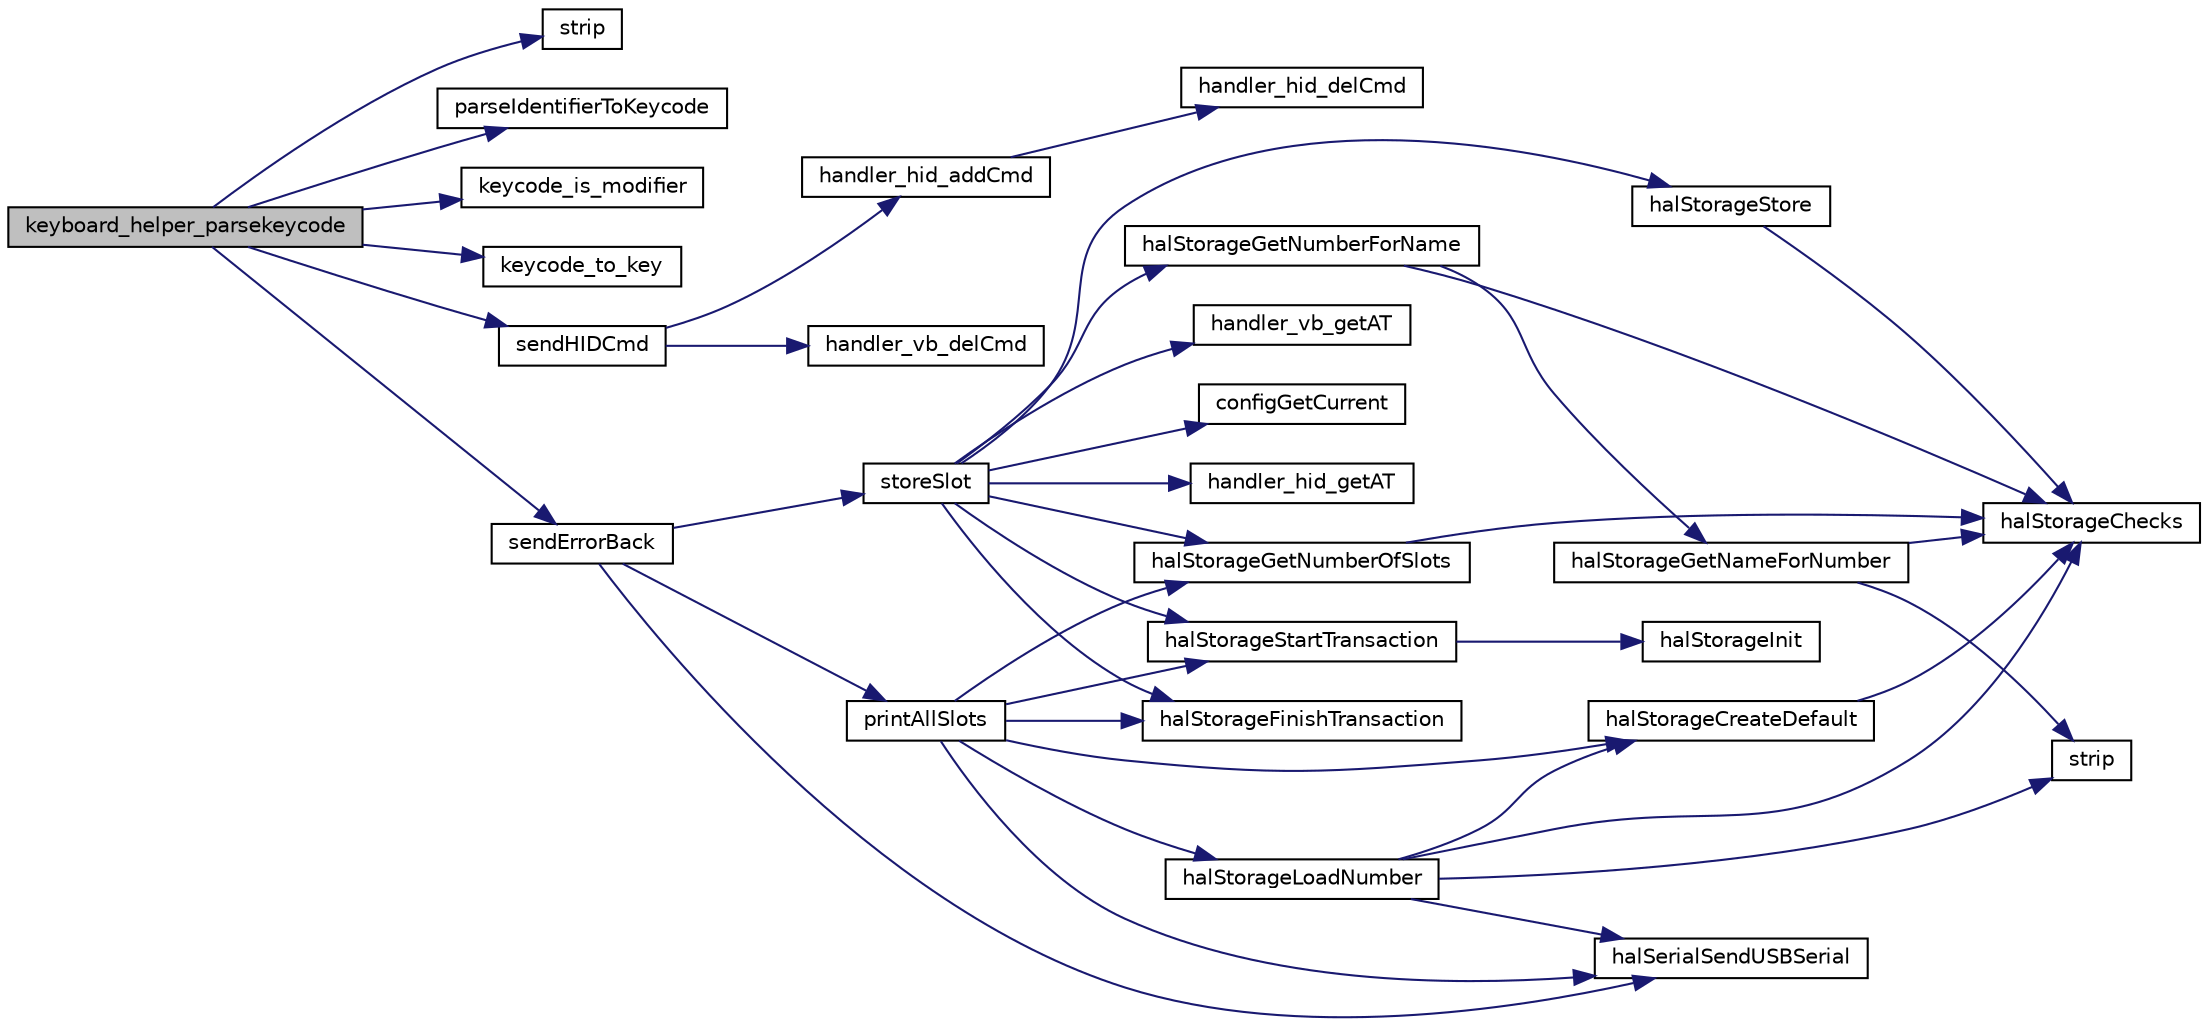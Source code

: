 digraph "keyboard_helper_parsekeycode"
{
  edge [fontname="Helvetica",fontsize="10",labelfontname="Helvetica",labelfontsize="10"];
  node [fontname="Helvetica",fontsize="10",shape=record];
  rankdir="LR";
  Node409 [label="keyboard_helper_parsekeycode",height=0.2,width=0.4,color="black", fillcolor="grey75", style="filled", fontcolor="black"];
  Node409 -> Node410 [color="midnightblue",fontsize="10",style="solid",fontname="Helvetica"];
  Node410 [label="strip",height=0.2,width=0.4,color="black", fillcolor="white", style="filled",URL="$common_8h.html#a76299b86e144434260dcab80323ec9da",tooltip="Strips away \r\t and \n. "];
  Node409 -> Node411 [color="midnightblue",fontsize="10",style="solid",fontname="Helvetica"];
  Node411 [label="parseIdentifierToKeycode",height=0.2,width=0.4,color="black", fillcolor="white", style="filled",URL="$keyboard_8c.html#a74d92b54cde636cae76575e8b0cad378",tooltip="Parse a key identifier to a keycode. "];
  Node409 -> Node412 [color="midnightblue",fontsize="10",style="solid",fontname="Helvetica"];
  Node412 [label="keycode_is_modifier",height=0.2,width=0.4,color="black", fillcolor="white", style="filled",URL="$keyboard_8c.html#aa5712a49152638257c16d39ea798a43e",tooltip="Is this keycode a modifier? "];
  Node409 -> Node413 [color="midnightblue",fontsize="10",style="solid",fontname="Helvetica"];
  Node413 [label="keycode_to_key",height=0.2,width=0.4,color="black", fillcolor="white", style="filled",URL="$keyboard_8c.html#a464318439ffe82e71e063a5c9582aa69",tooltip="Mask the keycode to get the HID keycode, step 4. "];
  Node409 -> Node414 [color="midnightblue",fontsize="10",style="solid",fontname="Helvetica"];
  Node414 [label="sendHIDCmd",height=0.2,width=0.4,color="black", fillcolor="white", style="filled",URL="$task__commands_8c.html#a2184ca9f2b257a0ef111fd4184bc56db",tooltip="Helper to route a HID cmd either directly to queue or add it to the list. "];
  Node414 -> Node415 [color="midnightblue",fontsize="10",style="solid",fontname="Helvetica"];
  Node415 [label="handler_vb_delCmd",height=0.2,width=0.4,color="black", fillcolor="white", style="filled",URL="$handler__vb_8c.html#a12256e1d3f54e995d314eebf8b57e914",tooltip="Remove command for a virtual button. "];
  Node414 -> Node416 [color="midnightblue",fontsize="10",style="solid",fontname="Helvetica"];
  Node416 [label="handler_hid_addCmd",height=0.2,width=0.4,color="black", fillcolor="white", style="filled",URL="$handler__hid_8c.html#ad7b90f2c2a4c57d871fc4c5fe4c63633",tooltip="Add a new HID command for a virtual button. "];
  Node416 -> Node417 [color="midnightblue",fontsize="10",style="solid",fontname="Helvetica"];
  Node417 [label="handler_hid_delCmd",height=0.2,width=0.4,color="black", fillcolor="white", style="filled",URL="$handler__hid_8c.html#a1dfe8fbc4028b9ad4b6e892a349d1356",tooltip="Remove HID command for a virtual button. "];
  Node409 -> Node418 [color="midnightblue",fontsize="10",style="solid",fontname="Helvetica"];
  Node418 [label="sendErrorBack",height=0.2,width=0.4,color="black", fillcolor="white", style="filled",URL="$task__commands_8c.html#acea81ba8a182ae78feb2db6418fc1806"];
  Node418 -> Node419 [color="midnightblue",fontsize="10",style="solid",fontname="Helvetica"];
  Node419 [label="halSerialSendUSBSerial",height=0.2,width=0.4,color="black", fillcolor="white", style="filled",URL="$hal__serial_8c.html#af78683f30da18cfc19c2c91006ec6155",tooltip="Send serial bytes to USB-Serial (USB-CDC) "];
  Node418 -> Node420 [color="midnightblue",fontsize="10",style="solid",fontname="Helvetica"];
  Node420 [label="printAllSlots",height=0.2,width=0.4,color="black", fillcolor="white", style="filled",URL="$task__commands_8c.html#ad59215648a26578c22baa7ceae099e0e",tooltip="Print the current slot configurations (general settings + VBs) "];
  Node420 -> Node421 [color="midnightblue",fontsize="10",style="solid",fontname="Helvetica"];
  Node421 [label="halStorageStartTransaction",height=0.2,width=0.4,color="black", fillcolor="white", style="filled",URL="$hal__storage_8c.html#aead99606f84645b2bb6ae000461bf819",tooltip="Start a storage transaction. "];
  Node421 -> Node422 [color="midnightblue",fontsize="10",style="solid",fontname="Helvetica"];
  Node422 [label="halStorageInit",height=0.2,width=0.4,color="black", fillcolor="white", style="filled",URL="$hal__storage_8c.html#a606e5842dd354f1fb4a738ba95c6d5d1",tooltip="internal function to init the filesystem if handle is invalid "];
  Node420 -> Node423 [color="midnightblue",fontsize="10",style="solid",fontname="Helvetica"];
  Node423 [label="halStorageGetNumberOfSlots",height=0.2,width=0.4,color="black", fillcolor="white", style="filled",URL="$hal__storage_8c.html#a7e0a934f829b47e2445189dd95e962d6",tooltip="Get the number of stored slots. "];
  Node423 -> Node424 [color="midnightblue",fontsize="10",style="solid",fontname="Helvetica"];
  Node424 [label="halStorageChecks",height=0.2,width=0.4,color="black", fillcolor="white", style="filled",URL="$hal__storage_8c.html#a4b6566ef5b69c85d422df52435c95d36",tooltip="Internal helper to check for a valid WL handle and the correct tid. "];
  Node420 -> Node425 [color="midnightblue",fontsize="10",style="solid",fontname="Helvetica"];
  Node425 [label="halStorageFinishTransaction",height=0.2,width=0.4,color="black", fillcolor="white", style="filled",URL="$hal__storage_8c.html#a00b5db14e24d7ada8a42aa6b3f1a1cb7",tooltip="Finish a storage transaction. "];
  Node420 -> Node426 [color="midnightblue",fontsize="10",style="solid",fontname="Helvetica"];
  Node426 [label="halStorageCreateDefault",height=0.2,width=0.4,color="black", fillcolor="white", style="filled",URL="$hal__storage_8c.html#aed4beb2e1bd8cd78a201fbcb49958cba",tooltip="Create a new default slot. "];
  Node426 -> Node424 [color="midnightblue",fontsize="10",style="solid",fontname="Helvetica"];
  Node420 -> Node427 [color="midnightblue",fontsize="10",style="solid",fontname="Helvetica"];
  Node427 [label="halStorageLoadNumber",height=0.2,width=0.4,color="black", fillcolor="white", style="filled",URL="$hal__storage_8c.html#a670ba7fad19e9a70672d73897785712f",tooltip="Load a slot by a slot number (starting with 0) "];
  Node427 -> Node424 [color="midnightblue",fontsize="10",style="solid",fontname="Helvetica"];
  Node427 -> Node426 [color="midnightblue",fontsize="10",style="solid",fontname="Helvetica"];
  Node427 -> Node428 [color="midnightblue",fontsize="10",style="solid",fontname="Helvetica"];
  Node428 [label="strip",height=0.2,width=0.4,color="black", fillcolor="white", style="filled",URL="$hal__storage_8c.html#a76299b86e144434260dcab80323ec9da",tooltip="Strips away \r\t and \n. "];
  Node427 -> Node419 [color="midnightblue",fontsize="10",style="solid",fontname="Helvetica"];
  Node420 -> Node419 [color="midnightblue",fontsize="10",style="solid",fontname="Helvetica"];
  Node418 -> Node429 [color="midnightblue",fontsize="10",style="solid",fontname="Helvetica"];
  Node429 [label="storeSlot",height=0.2,width=0.4,color="black", fillcolor="white", style="filled",URL="$task__commands_8c.html#a78b669ea961463eb05d2016e0b41ff86",tooltip="Save current config to flash. "];
  Node429 -> Node430 [color="midnightblue",fontsize="10",style="solid",fontname="Helvetica"];
  Node430 [label="configGetCurrent",height=0.2,width=0.4,color="black", fillcolor="white", style="filled",URL="$config__switcher_8c.html#a921538bec34d128a44a748fd5a2c391f",tooltip="Get the current config struct. "];
  Node429 -> Node421 [color="midnightblue",fontsize="10",style="solid",fontname="Helvetica"];
  Node429 -> Node431 [color="midnightblue",fontsize="10",style="solid",fontname="Helvetica"];
  Node431 [label="halStorageGetNumberForName",height=0.2,width=0.4,color="black", fillcolor="white", style="filled",URL="$hal__storage_8c.html#aae19bcf97360ccd7af4ddf906ff85141",tooltip="Get the number of a slotname. "];
  Node431 -> Node424 [color="midnightblue",fontsize="10",style="solid",fontname="Helvetica"];
  Node431 -> Node432 [color="midnightblue",fontsize="10",style="solid",fontname="Helvetica"];
  Node432 [label="halStorageGetNameForNumber",height=0.2,width=0.4,color="black", fillcolor="white", style="filled",URL="$hal__storage_8c.html#a2046481d14910cc6a5b0086a796f293b",tooltip="Get the name of a slot number. "];
  Node432 -> Node424 [color="midnightblue",fontsize="10",style="solid",fontname="Helvetica"];
  Node432 -> Node428 [color="midnightblue",fontsize="10",style="solid",fontname="Helvetica"];
  Node429 -> Node423 [color="midnightblue",fontsize="10",style="solid",fontname="Helvetica"];
  Node429 -> Node433 [color="midnightblue",fontsize="10",style="solid",fontname="Helvetica"];
  Node433 [label="halStorageStore",height=0.2,width=0.4,color="black", fillcolor="white", style="filled",URL="$hal__storage_8c.html#a16be2ae040ef4db3b7fb11b46d07c7a1",tooltip="Store a slot. "];
  Node433 -> Node424 [color="midnightblue",fontsize="10",style="solid",fontname="Helvetica"];
  Node429 -> Node425 [color="midnightblue",fontsize="10",style="solid",fontname="Helvetica"];
  Node429 -> Node434 [color="midnightblue",fontsize="10",style="solid",fontname="Helvetica"];
  Node434 [label="handler_hid_getAT",height=0.2,width=0.4,color="black", fillcolor="white", style="filled",URL="$handler__hid_8c.html#a792d4ba5b3475531c09ed7a12abed248",tooltip="Reverse Parsing - get AT command for HID VB. "];
  Node429 -> Node435 [color="midnightblue",fontsize="10",style="solid",fontname="Helvetica"];
  Node435 [label="handler_vb_getAT",height=0.2,width=0.4,color="black", fillcolor="white", style="filled",URL="$handler__vb_8c.html#a4d5e48c2bd9f28885d7fb9309f5b4cdf",tooltip="Reverse Parsing - get AT command of a given VB. "];
}
